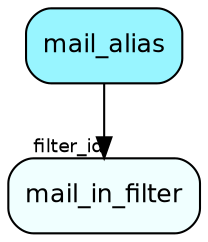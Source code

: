 digraph mail_alias  {
node [shape = box style="rounded, filled" fontname = "Helvetica" fontsize = "12" ]
edge [fontname = "Helvetica" fontsize = "9"]

mail_alias[fillcolor = "cadetblue1"]
mail_in_filter[fillcolor = "azure1"]
mail_alias -> mail_in_filter [headlabel = "filter_id"]
}

